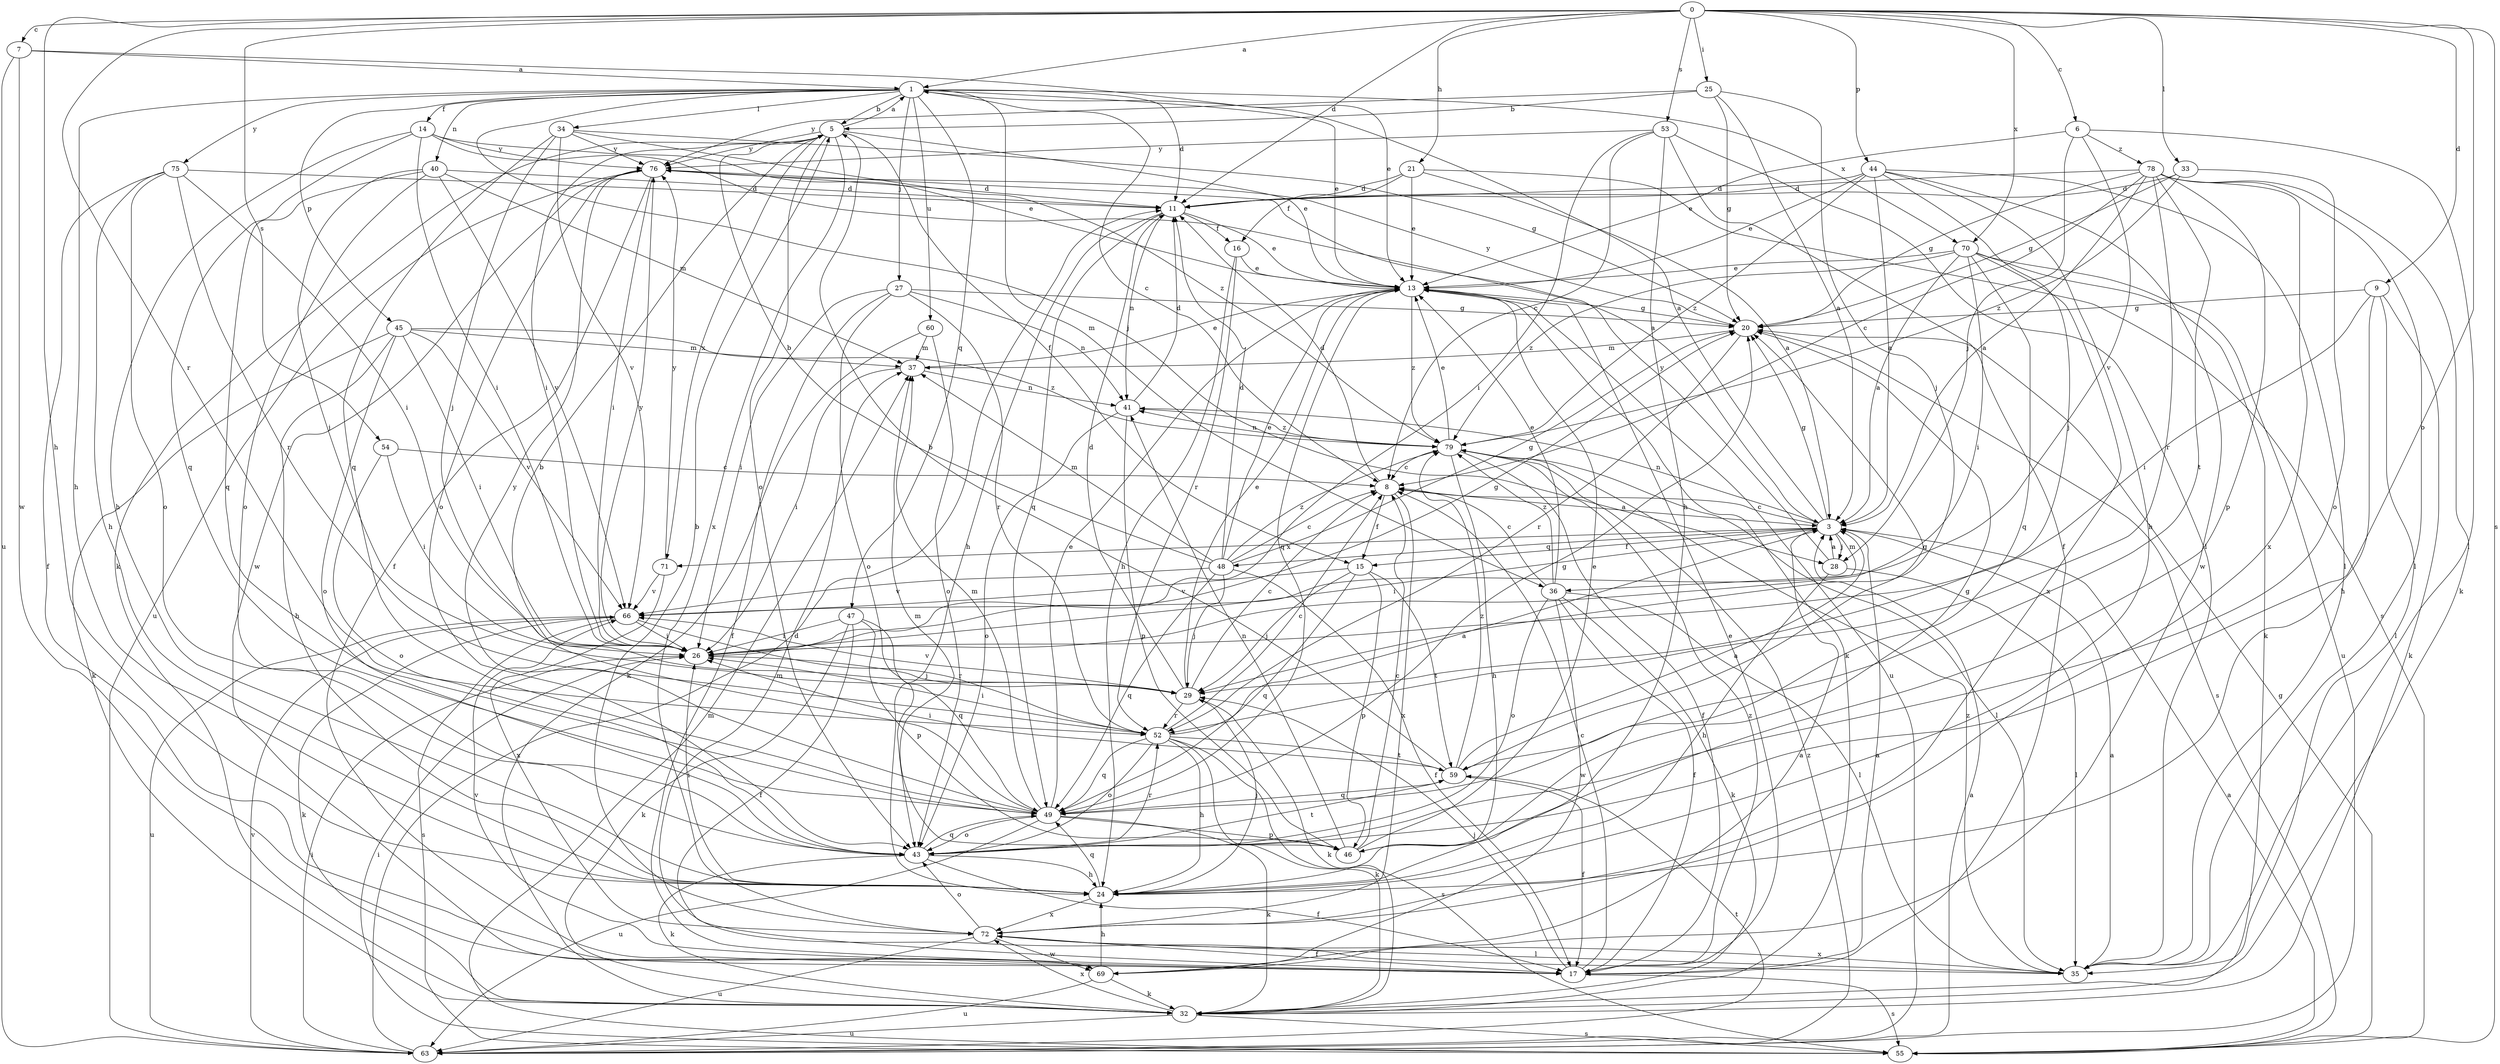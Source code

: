 strict digraph  {
0;
1;
3;
5;
6;
7;
8;
9;
11;
13;
14;
15;
16;
17;
20;
21;
24;
25;
26;
27;
28;
29;
32;
33;
34;
35;
36;
37;
40;
41;
43;
44;
45;
46;
47;
48;
49;
52;
53;
54;
55;
59;
60;
63;
66;
69;
70;
71;
72;
75;
76;
78;
79;
0 -> 1  [label=a];
0 -> 6  [label=c];
0 -> 7  [label=c];
0 -> 9  [label=d];
0 -> 11  [label=d];
0 -> 21  [label=h];
0 -> 24  [label=h];
0 -> 25  [label=i];
0 -> 33  [label=l];
0 -> 43  [label=o];
0 -> 44  [label=p];
0 -> 52  [label=r];
0 -> 53  [label=s];
0 -> 54  [label=s];
0 -> 55  [label=s];
0 -> 70  [label=x];
1 -> 5  [label=b];
1 -> 8  [label=c];
1 -> 11  [label=d];
1 -> 13  [label=e];
1 -> 14  [label=f];
1 -> 24  [label=h];
1 -> 27  [label=j];
1 -> 28  [label=j];
1 -> 34  [label=l];
1 -> 36  [label=m];
1 -> 40  [label=n];
1 -> 45  [label=p];
1 -> 47  [label=q];
1 -> 60  [label=u];
1 -> 70  [label=x];
1 -> 75  [label=y];
3 -> 1  [label=a];
3 -> 8  [label=c];
3 -> 15  [label=f];
3 -> 20  [label=g];
3 -> 26  [label=i];
3 -> 28  [label=j];
3 -> 36  [label=m];
3 -> 41  [label=n];
3 -> 48  [label=q];
3 -> 71  [label=x];
5 -> 1  [label=a];
5 -> 13  [label=e];
5 -> 15  [label=f];
5 -> 26  [label=i];
5 -> 32  [label=k];
5 -> 43  [label=o];
5 -> 71  [label=x];
5 -> 72  [label=x];
5 -> 76  [label=y];
6 -> 13  [label=e];
6 -> 28  [label=j];
6 -> 35  [label=l];
6 -> 66  [label=v];
6 -> 78  [label=z];
7 -> 1  [label=a];
7 -> 13  [label=e];
7 -> 63  [label=u];
7 -> 69  [label=w];
8 -> 3  [label=a];
8 -> 11  [label=d];
8 -> 15  [label=f];
8 -> 72  [label=x];
9 -> 20  [label=g];
9 -> 24  [label=h];
9 -> 26  [label=i];
9 -> 32  [label=k];
9 -> 35  [label=l];
11 -> 13  [label=e];
11 -> 16  [label=f];
11 -> 24  [label=h];
11 -> 41  [label=n];
11 -> 49  [label=q];
13 -> 20  [label=g];
13 -> 32  [label=k];
13 -> 49  [label=q];
13 -> 63  [label=u];
13 -> 79  [label=z];
14 -> 3  [label=a];
14 -> 13  [label=e];
14 -> 24  [label=h];
14 -> 26  [label=i];
14 -> 49  [label=q];
14 -> 76  [label=y];
15 -> 29  [label=j];
15 -> 46  [label=p];
15 -> 49  [label=q];
15 -> 59  [label=t];
15 -> 66  [label=v];
16 -> 13  [label=e];
16 -> 24  [label=h];
16 -> 52  [label=r];
17 -> 3  [label=a];
17 -> 8  [label=c];
17 -> 13  [label=e];
17 -> 29  [label=j];
17 -> 55  [label=s];
17 -> 66  [label=v];
17 -> 79  [label=z];
20 -> 37  [label=m];
20 -> 52  [label=r];
20 -> 55  [label=s];
20 -> 76  [label=y];
21 -> 3  [label=a];
21 -> 11  [label=d];
21 -> 13  [label=e];
21 -> 16  [label=f];
21 -> 55  [label=s];
24 -> 26  [label=i];
24 -> 29  [label=j];
24 -> 49  [label=q];
24 -> 72  [label=x];
25 -> 3  [label=a];
25 -> 5  [label=b];
25 -> 20  [label=g];
25 -> 29  [label=j];
25 -> 76  [label=y];
26 -> 20  [label=g];
26 -> 29  [label=j];
26 -> 76  [label=y];
27 -> 17  [label=f];
27 -> 20  [label=g];
27 -> 26  [label=i];
27 -> 41  [label=n];
27 -> 43  [label=o];
27 -> 52  [label=r];
28 -> 3  [label=a];
28 -> 24  [label=h];
28 -> 35  [label=l];
28 -> 76  [label=y];
29 -> 8  [label=c];
29 -> 11  [label=d];
29 -> 13  [label=e];
29 -> 32  [label=k];
29 -> 52  [label=r];
29 -> 66  [label=v];
32 -> 55  [label=s];
32 -> 63  [label=u];
32 -> 72  [label=x];
33 -> 11  [label=d];
33 -> 20  [label=g];
33 -> 43  [label=o];
33 -> 79  [label=z];
34 -> 20  [label=g];
34 -> 29  [label=j];
34 -> 49  [label=q];
34 -> 66  [label=v];
34 -> 76  [label=y];
34 -> 79  [label=z];
35 -> 3  [label=a];
35 -> 37  [label=m];
35 -> 72  [label=x];
35 -> 79  [label=z];
36 -> 8  [label=c];
36 -> 13  [label=e];
36 -> 17  [label=f];
36 -> 32  [label=k];
36 -> 35  [label=l];
36 -> 43  [label=o];
36 -> 69  [label=w];
36 -> 79  [label=z];
37 -> 13  [label=e];
37 -> 26  [label=i];
37 -> 41  [label=n];
40 -> 11  [label=d];
40 -> 29  [label=j];
40 -> 37  [label=m];
40 -> 43  [label=o];
40 -> 49  [label=q];
40 -> 66  [label=v];
41 -> 11  [label=d];
41 -> 43  [label=o];
41 -> 46  [label=p];
41 -> 79  [label=z];
43 -> 17  [label=f];
43 -> 24  [label=h];
43 -> 32  [label=k];
43 -> 49  [label=q];
43 -> 52  [label=r];
43 -> 59  [label=t];
44 -> 3  [label=a];
44 -> 11  [label=d];
44 -> 13  [label=e];
44 -> 24  [label=h];
44 -> 29  [label=j];
44 -> 35  [label=l];
44 -> 69  [label=w];
44 -> 79  [label=z];
45 -> 24  [label=h];
45 -> 26  [label=i];
45 -> 32  [label=k];
45 -> 37  [label=m];
45 -> 43  [label=o];
45 -> 66  [label=v];
45 -> 79  [label=z];
46 -> 8  [label=c];
46 -> 13  [label=e];
46 -> 20  [label=g];
46 -> 37  [label=m];
46 -> 41  [label=n];
47 -> 17  [label=f];
47 -> 26  [label=i];
47 -> 32  [label=k];
47 -> 46  [label=p];
47 -> 49  [label=q];
48 -> 5  [label=b];
48 -> 8  [label=c];
48 -> 11  [label=d];
48 -> 13  [label=e];
48 -> 17  [label=f];
48 -> 20  [label=g];
48 -> 29  [label=j];
48 -> 37  [label=m];
48 -> 49  [label=q];
48 -> 66  [label=v];
48 -> 79  [label=z];
49 -> 5  [label=b];
49 -> 13  [label=e];
49 -> 20  [label=g];
49 -> 32  [label=k];
49 -> 37  [label=m];
49 -> 43  [label=o];
49 -> 46  [label=p];
49 -> 63  [label=u];
49 -> 76  [label=y];
52 -> 3  [label=a];
52 -> 8  [label=c];
52 -> 24  [label=h];
52 -> 26  [label=i];
52 -> 32  [label=k];
52 -> 43  [label=o];
52 -> 49  [label=q];
52 -> 55  [label=s];
52 -> 59  [label=t];
53 -> 8  [label=c];
53 -> 17  [label=f];
53 -> 24  [label=h];
53 -> 26  [label=i];
53 -> 35  [label=l];
53 -> 76  [label=y];
54 -> 8  [label=c];
54 -> 26  [label=i];
54 -> 43  [label=o];
55 -> 3  [label=a];
55 -> 20  [label=g];
55 -> 26  [label=i];
55 -> 37  [label=m];
59 -> 3  [label=a];
59 -> 5  [label=b];
59 -> 17  [label=f];
59 -> 20  [label=g];
59 -> 26  [label=i];
59 -> 49  [label=q];
59 -> 79  [label=z];
60 -> 32  [label=k];
60 -> 37  [label=m];
60 -> 43  [label=o];
63 -> 3  [label=a];
63 -> 11  [label=d];
63 -> 26  [label=i];
63 -> 59  [label=t];
63 -> 66  [label=v];
63 -> 79  [label=z];
66 -> 26  [label=i];
66 -> 32  [label=k];
66 -> 52  [label=r];
66 -> 55  [label=s];
66 -> 63  [label=u];
69 -> 3  [label=a];
69 -> 24  [label=h];
69 -> 32  [label=k];
69 -> 63  [label=u];
70 -> 3  [label=a];
70 -> 13  [label=e];
70 -> 26  [label=i];
70 -> 32  [label=k];
70 -> 49  [label=q];
70 -> 63  [label=u];
70 -> 72  [label=x];
70 -> 79  [label=z];
71 -> 66  [label=v];
71 -> 72  [label=x];
71 -> 76  [label=y];
72 -> 5  [label=b];
72 -> 17  [label=f];
72 -> 35  [label=l];
72 -> 43  [label=o];
72 -> 63  [label=u];
72 -> 69  [label=w];
75 -> 11  [label=d];
75 -> 17  [label=f];
75 -> 24  [label=h];
75 -> 26  [label=i];
75 -> 43  [label=o];
75 -> 52  [label=r];
76 -> 11  [label=d];
76 -> 17  [label=f];
76 -> 26  [label=i];
76 -> 43  [label=o];
76 -> 63  [label=u];
76 -> 69  [label=w];
78 -> 3  [label=a];
78 -> 8  [label=c];
78 -> 11  [label=d];
78 -> 20  [label=g];
78 -> 32  [label=k];
78 -> 35  [label=l];
78 -> 46  [label=p];
78 -> 52  [label=r];
78 -> 59  [label=t];
78 -> 72  [label=x];
79 -> 8  [label=c];
79 -> 13  [label=e];
79 -> 17  [label=f];
79 -> 24  [label=h];
79 -> 35  [label=l];
79 -> 41  [label=n];
}
